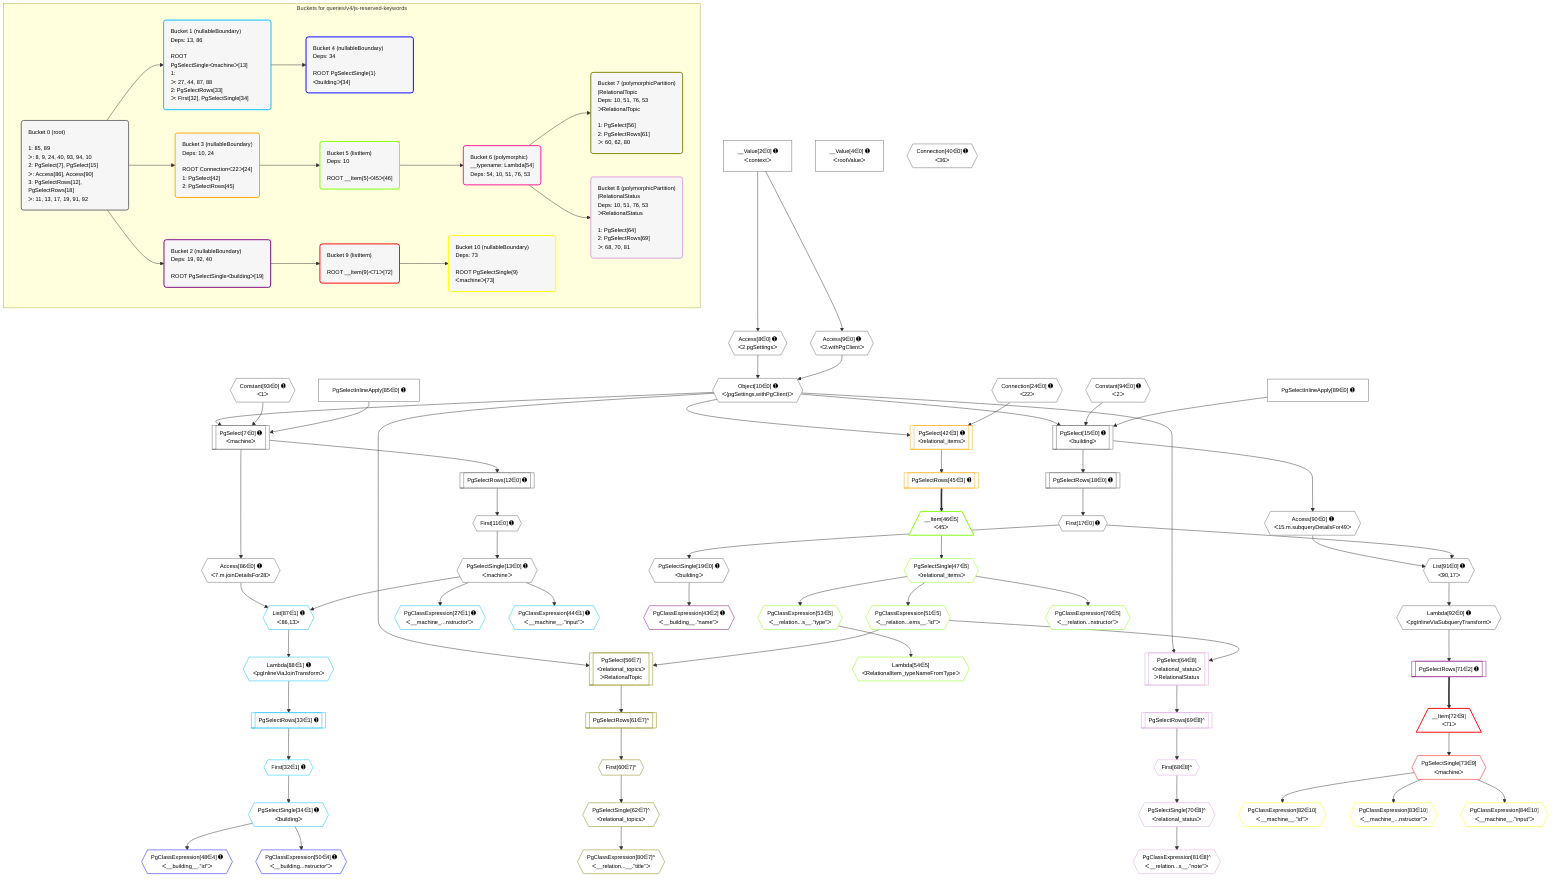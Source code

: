 %%{init: {'themeVariables': { 'fontSize': '12px'}}}%%
graph TD
    classDef path fill:#eee,stroke:#000,color:#000
    classDef plan fill:#fff,stroke-width:1px,color:#000
    classDef itemplan fill:#fff,stroke-width:2px,color:#000
    classDef unbatchedplan fill:#dff,stroke-width:1px,color:#000
    classDef sideeffectplan fill:#fcc,stroke-width:2px,color:#000
    classDef bucket fill:#f6f6f6,color:#000,stroke-width:2px,text-align:left

    subgraph "Buckets for queries/v4/js-reserved-keywords"
    Bucket0("Bucket 0 (root)<br /><br />1: 85, 89<br />ᐳ: 8, 9, 24, 40, 93, 94, 10<br />2: PgSelect[7], PgSelect[15]<br />ᐳ: Access[86], Access[90]<br />3: PgSelectRows[12], PgSelectRows[18]<br />ᐳ: 11, 13, 17, 19, 91, 92"):::bucket
    Bucket1("Bucket 1 (nullableBoundary)<br />Deps: 13, 86<br /><br />ROOT PgSelectSingleᐸmachineᐳ[13]<br />1: <br />ᐳ: 27, 44, 87, 88<br />2: PgSelectRows[33]<br />ᐳ: First[32], PgSelectSingle[34]"):::bucket
    Bucket2("Bucket 2 (nullableBoundary)<br />Deps: 19, 92, 40<br /><br />ROOT PgSelectSingleᐸbuildingᐳ[19]"):::bucket
    Bucket3("Bucket 3 (nullableBoundary)<br />Deps: 10, 24<br /><br />ROOT Connectionᐸ22ᐳ[24]<br />1: PgSelect[42]<br />2: PgSelectRows[45]"):::bucket
    Bucket4("Bucket 4 (nullableBoundary)<br />Deps: 34<br /><br />ROOT PgSelectSingle{1}ᐸbuildingᐳ[34]"):::bucket
    Bucket5("Bucket 5 (listItem)<br />Deps: 10<br /><br />ROOT __Item{5}ᐸ45ᐳ[46]"):::bucket
    Bucket6("Bucket 6 (polymorphic)<br />__typename: Lambda[54]<br />Deps: 54, 10, 51, 76, 53"):::bucket
    Bucket7("Bucket 7 (polymorphicPartition)<br />|RelationalTopic<br />Deps: 10, 51, 76, 53<br />ᐳRelationalTopic<br /><br />1: PgSelect[56]<br />2: PgSelectRows[61]<br />ᐳ: 60, 62, 80"):::bucket
    Bucket8("Bucket 8 (polymorphicPartition)<br />|RelationalStatus<br />Deps: 10, 51, 76, 53<br />ᐳRelationalStatus<br /><br />1: PgSelect[64]<br />2: PgSelectRows[69]<br />ᐳ: 68, 70, 81"):::bucket
    Bucket9("Bucket 9 (listItem)<br /><br />ROOT __Item{9}ᐸ71ᐳ[72]"):::bucket
    Bucket10("Bucket 10 (nullableBoundary)<br />Deps: 73<br /><br />ROOT PgSelectSingle{9}ᐸmachineᐳ[73]"):::bucket
    end
    Bucket0 --> Bucket1 & Bucket2 & Bucket3
    Bucket1 --> Bucket4
    Bucket2 --> Bucket9
    Bucket3 --> Bucket5
    Bucket5 --> Bucket6
    Bucket6 --> Bucket7 & Bucket8
    Bucket9 --> Bucket10

    %% plan dependencies
    PgSelect7[["PgSelect[7∈0] ➊<br />ᐸmachineᐳ"]]:::plan
    Object10{{"Object[10∈0] ➊<br />ᐸ{pgSettings,withPgClient}ᐳ"}}:::plan
    Constant93{{"Constant[93∈0] ➊<br />ᐸ1ᐳ"}}:::plan
    PgSelectInlineApply85["PgSelectInlineApply[85∈0] ➊"]:::plan
    Object10 & Constant93 & PgSelectInlineApply85 --> PgSelect7
    PgSelect15[["PgSelect[15∈0] ➊<br />ᐸbuildingᐳ"]]:::plan
    Constant94{{"Constant[94∈0] ➊<br />ᐸ2ᐳ"}}:::plan
    PgSelectInlineApply89["PgSelectInlineApply[89∈0] ➊"]:::plan
    Object10 & Constant94 & PgSelectInlineApply89 --> PgSelect15
    Access8{{"Access[8∈0] ➊<br />ᐸ2.pgSettingsᐳ"}}:::plan
    Access9{{"Access[9∈0] ➊<br />ᐸ2.withPgClientᐳ"}}:::plan
    Access8 & Access9 --> Object10
    List91{{"List[91∈0] ➊<br />ᐸ90,17ᐳ"}}:::plan
    Access90{{"Access[90∈0] ➊<br />ᐸ15.m.subqueryDetailsFor49ᐳ"}}:::plan
    First17{{"First[17∈0] ➊"}}:::plan
    Access90 & First17 --> List91
    __Value2["__Value[2∈0] ➊<br />ᐸcontextᐳ"]:::plan
    __Value2 --> Access8
    __Value2 --> Access9
    First11{{"First[11∈0] ➊"}}:::plan
    PgSelectRows12[["PgSelectRows[12∈0] ➊"]]:::plan
    PgSelectRows12 --> First11
    PgSelect7 --> PgSelectRows12
    PgSelectSingle13{{"PgSelectSingle[13∈0] ➊<br />ᐸmachineᐳ"}}:::plan
    First11 --> PgSelectSingle13
    PgSelectRows18[["PgSelectRows[18∈0] ➊"]]:::plan
    PgSelectRows18 --> First17
    PgSelect15 --> PgSelectRows18
    PgSelectSingle19{{"PgSelectSingle[19∈0] ➊<br />ᐸbuildingᐳ"}}:::plan
    First17 --> PgSelectSingle19
    Access86{{"Access[86∈0] ➊<br />ᐸ7.m.joinDetailsFor28ᐳ"}}:::plan
    PgSelect7 --> Access86
    PgSelect15 --> Access90
    Lambda92{{"Lambda[92∈0] ➊<br />ᐸpgInlineViaSubqueryTransformᐳ"}}:::plan
    List91 --> Lambda92
    __Value4["__Value[4∈0] ➊<br />ᐸrootValueᐳ"]:::plan
    Connection24{{"Connection[24∈0] ➊<br />ᐸ22ᐳ"}}:::plan
    Connection40{{"Connection[40∈0] ➊<br />ᐸ36ᐳ"}}:::plan
    List87{{"List[87∈1] ➊<br />ᐸ86,13ᐳ"}}:::plan
    Access86 & PgSelectSingle13 --> List87
    PgClassExpression27{{"PgClassExpression[27∈1] ➊<br />ᐸ__machine_...nstructor”ᐳ"}}:::plan
    PgSelectSingle13 --> PgClassExpression27
    First32{{"First[32∈1] ➊"}}:::plan
    PgSelectRows33[["PgSelectRows[33∈1] ➊"]]:::plan
    PgSelectRows33 --> First32
    Lambda88{{"Lambda[88∈1] ➊<br />ᐸpgInlineViaJoinTransformᐳ"}}:::plan
    Lambda88 --> PgSelectRows33
    PgSelectSingle34{{"PgSelectSingle[34∈1] ➊<br />ᐸbuildingᐳ"}}:::plan
    First32 --> PgSelectSingle34
    PgClassExpression44{{"PgClassExpression[44∈1] ➊<br />ᐸ__machine__.”input”ᐳ"}}:::plan
    PgSelectSingle13 --> PgClassExpression44
    List87 --> Lambda88
    PgClassExpression43{{"PgClassExpression[43∈2] ➊<br />ᐸ__building__.”name”ᐳ"}}:::plan
    PgSelectSingle19 --> PgClassExpression43
    PgSelectRows71[["PgSelectRows[71∈2] ➊"]]:::plan
    Lambda92 --> PgSelectRows71
    PgSelect42[["PgSelect[42∈3] ➊<br />ᐸrelational_itemsᐳ"]]:::plan
    Object10 & Connection24 --> PgSelect42
    PgSelectRows45[["PgSelectRows[45∈3] ➊"]]:::plan
    PgSelect42 --> PgSelectRows45
    PgClassExpression48{{"PgClassExpression[48∈4] ➊<br />ᐸ__building__.”id”ᐳ"}}:::plan
    PgSelectSingle34 --> PgClassExpression48
    PgClassExpression50{{"PgClassExpression[50∈4] ➊<br />ᐸ__building...nstructor”ᐳ"}}:::plan
    PgSelectSingle34 --> PgClassExpression50
    __Item46[/"__Item[46∈5]<br />ᐸ45ᐳ"\]:::itemplan
    PgSelectRows45 ==> __Item46
    PgSelectSingle47{{"PgSelectSingle[47∈5]<br />ᐸrelational_itemsᐳ"}}:::plan
    __Item46 --> PgSelectSingle47
    PgClassExpression51{{"PgClassExpression[51∈5]<br />ᐸ__relation...ems__.”id”ᐳ"}}:::plan
    PgSelectSingle47 --> PgClassExpression51
    PgClassExpression53{{"PgClassExpression[53∈5]<br />ᐸ__relation...s__.”type”ᐳ"}}:::plan
    PgSelectSingle47 --> PgClassExpression53
    Lambda54{{"Lambda[54∈5]<br />ᐸRelationalItem_typeNameFromTypeᐳ"}}:::plan
    PgClassExpression53 --> Lambda54
    PgClassExpression76{{"PgClassExpression[76∈5]<br />ᐸ__relation...nstructor”ᐳ"}}:::plan
    PgSelectSingle47 --> PgClassExpression76
    PgSelect56[["PgSelect[56∈7]<br />ᐸrelational_topicsᐳ<br />ᐳRelationalTopic"]]:::plan
    Object10 & PgClassExpression51 --> PgSelect56
    First60{{"First[60∈7]^"}}:::plan
    PgSelectRows61[["PgSelectRows[61∈7]^"]]:::plan
    PgSelectRows61 --> First60
    PgSelect56 --> PgSelectRows61
    PgSelectSingle62{{"PgSelectSingle[62∈7]^<br />ᐸrelational_topicsᐳ"}}:::plan
    First60 --> PgSelectSingle62
    PgClassExpression80{{"PgClassExpression[80∈7]^<br />ᐸ__relation...__.”title”ᐳ"}}:::plan
    PgSelectSingle62 --> PgClassExpression80
    PgSelect64[["PgSelect[64∈8]<br />ᐸrelational_statusᐳ<br />ᐳRelationalStatus"]]:::plan
    Object10 & PgClassExpression51 --> PgSelect64
    First68{{"First[68∈8]^"}}:::plan
    PgSelectRows69[["PgSelectRows[69∈8]^"]]:::plan
    PgSelectRows69 --> First68
    PgSelect64 --> PgSelectRows69
    PgSelectSingle70{{"PgSelectSingle[70∈8]^<br />ᐸrelational_statusᐳ"}}:::plan
    First68 --> PgSelectSingle70
    PgClassExpression81{{"PgClassExpression[81∈8]^<br />ᐸ__relation...s__.”note”ᐳ"}}:::plan
    PgSelectSingle70 --> PgClassExpression81
    __Item72[/"__Item[72∈9]<br />ᐸ71ᐳ"\]:::itemplan
    PgSelectRows71 ==> __Item72
    PgSelectSingle73{{"PgSelectSingle[73∈9]<br />ᐸmachineᐳ"}}:::plan
    __Item72 --> PgSelectSingle73
    PgClassExpression82{{"PgClassExpression[82∈10]<br />ᐸ__machine__.”id”ᐳ"}}:::plan
    PgSelectSingle73 --> PgClassExpression82
    PgClassExpression83{{"PgClassExpression[83∈10]<br />ᐸ__machine_...nstructor”ᐳ"}}:::plan
    PgSelectSingle73 --> PgClassExpression83
    PgClassExpression84{{"PgClassExpression[84∈10]<br />ᐸ__machine__.”input”ᐳ"}}:::plan
    PgSelectSingle73 --> PgClassExpression84

    %% define steps
    classDef bucket0 stroke:#696969
    class Bucket0,__Value2,__Value4,PgSelect7,Access8,Access9,Object10,First11,PgSelectRows12,PgSelectSingle13,PgSelect15,First17,PgSelectRows18,PgSelectSingle19,Connection24,Connection40,PgSelectInlineApply85,Access86,PgSelectInlineApply89,Access90,List91,Lambda92,Constant93,Constant94 bucket0
    classDef bucket1 stroke:#00bfff
    class Bucket1,PgClassExpression27,First32,PgSelectRows33,PgSelectSingle34,PgClassExpression44,List87,Lambda88 bucket1
    classDef bucket2 stroke:#7f007f
    class Bucket2,PgClassExpression43,PgSelectRows71 bucket2
    classDef bucket3 stroke:#ffa500
    class Bucket3,PgSelect42,PgSelectRows45 bucket3
    classDef bucket4 stroke:#0000ff
    class Bucket4,PgClassExpression48,PgClassExpression50 bucket4
    classDef bucket5 stroke:#7fff00
    class Bucket5,__Item46,PgSelectSingle47,PgClassExpression51,PgClassExpression53,Lambda54,PgClassExpression76 bucket5
    classDef bucket6 stroke:#ff1493
    class Bucket6 bucket6
    classDef bucket7 stroke:#808000
    class Bucket7,PgSelect56,First60,PgSelectRows61,PgSelectSingle62,PgClassExpression80 bucket7
    classDef bucket8 stroke:#dda0dd
    class Bucket8,PgSelect64,First68,PgSelectRows69,PgSelectSingle70,PgClassExpression81 bucket8
    classDef bucket9 stroke:#ff0000
    class Bucket9,__Item72,PgSelectSingle73 bucket9
    classDef bucket10 stroke:#ffff00
    class Bucket10,PgClassExpression82,PgClassExpression83,PgClassExpression84 bucket10